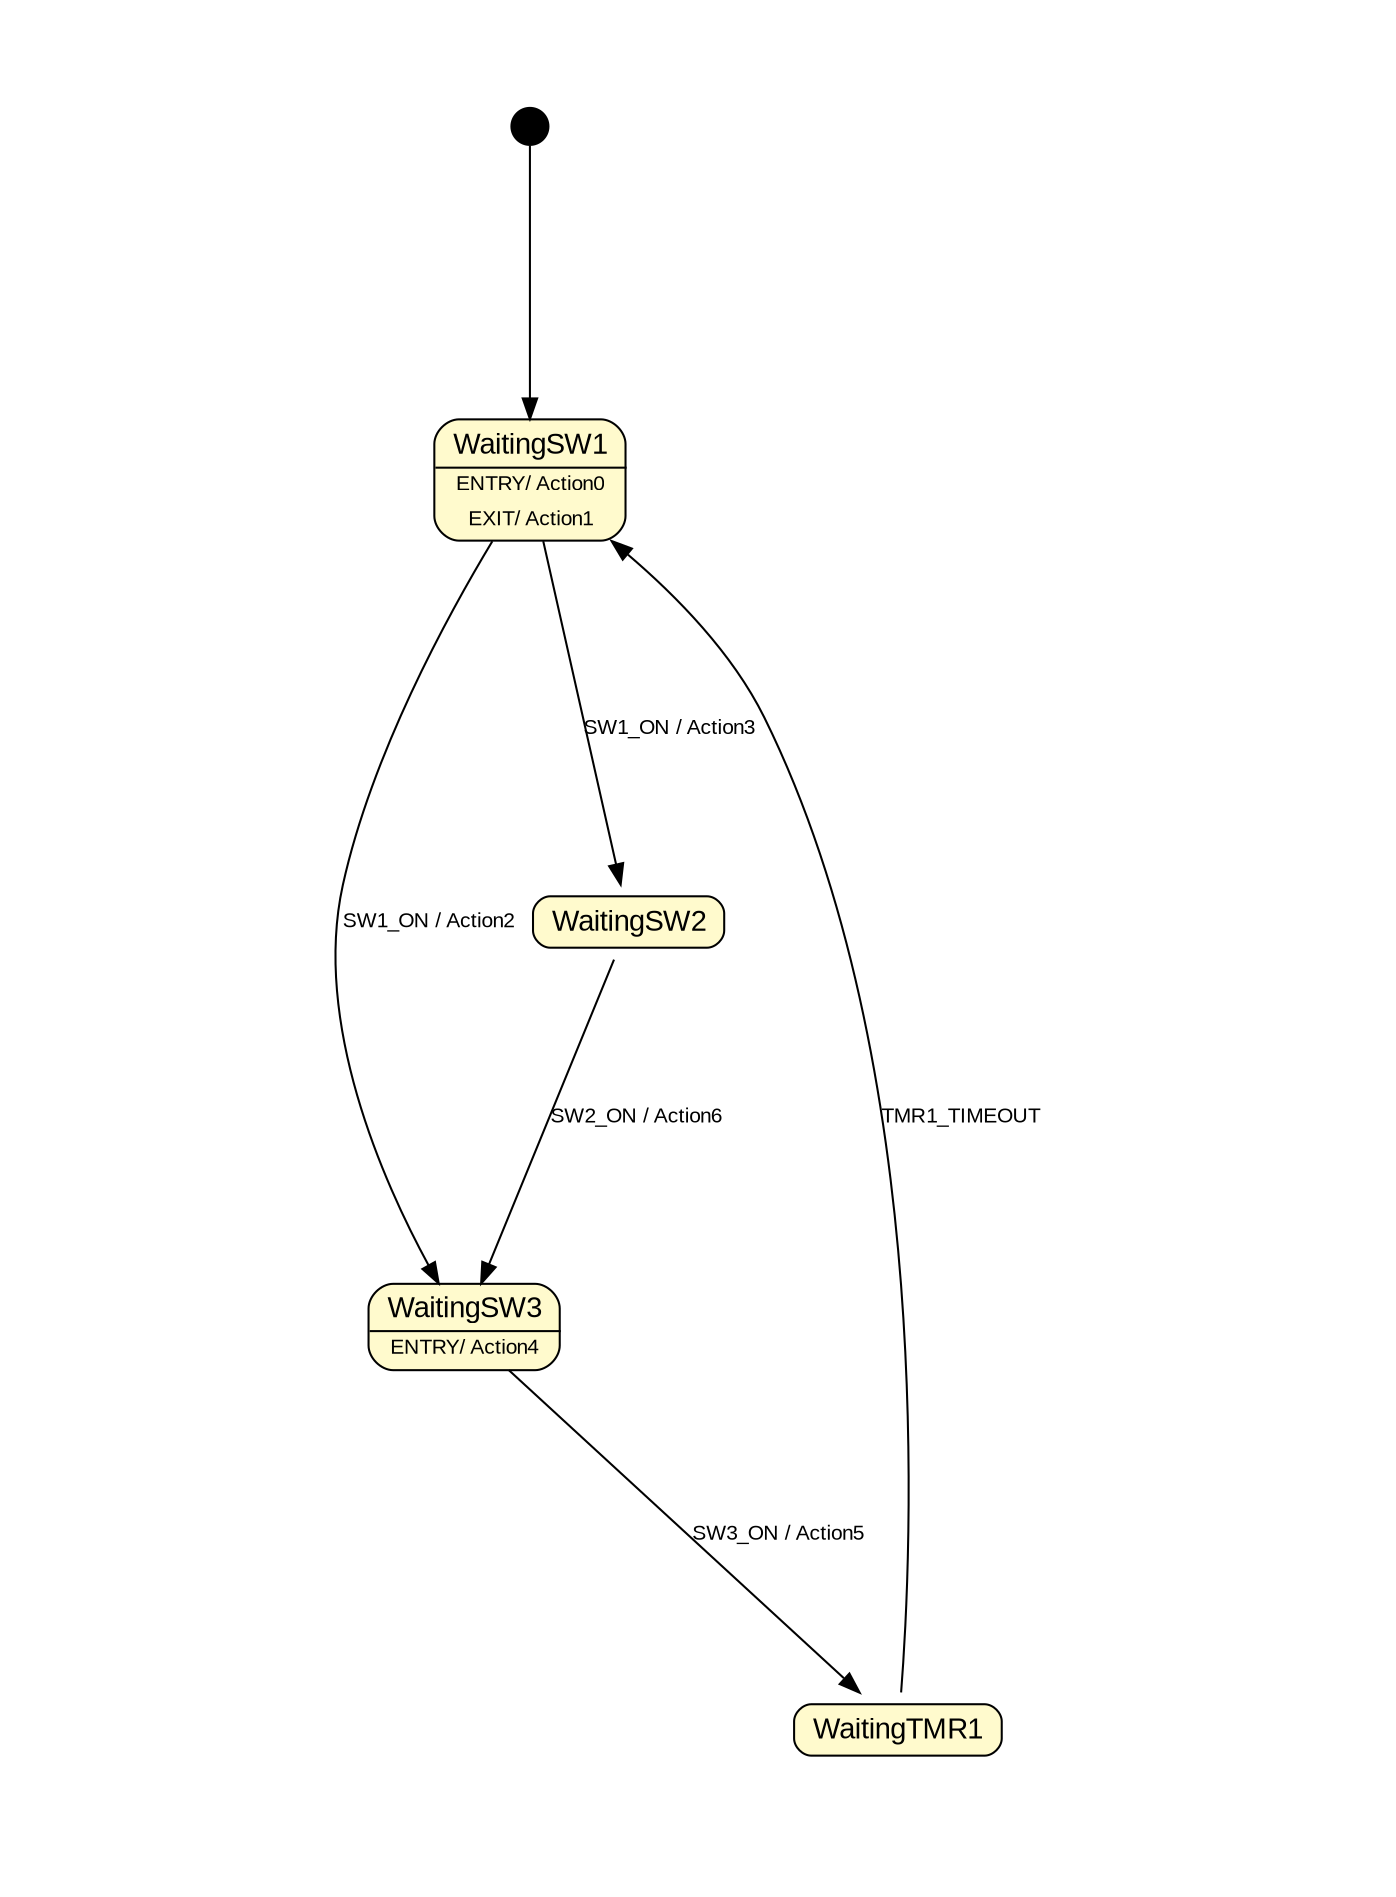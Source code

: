 digraph {
    ratio = "fill"
    size = "8.3,11.7!"
    margin = 0.5
    fontname = "arial"
    fontsize = 10

    node [
        fontname = "arial",
        fontsize = 14,
        shape = "none",
        margin = 0
    ]

    edge [
        fontname = "arial",
        fontsize = 10
    ]

    START [
        label= "",
        width = "0.25",
        height = "0.25",
        shape = "circle",
        style = "filled",
        fillcolor ="black"
    ]

    WaitingSW1 [
        label = <<table cellborder="0" style="rounded" bgcolor="lemonchiffon"><tr><td><font point-size="14"> WaitingSW1 </font></td></tr><hr/><tr><td><font point-size="10"> ENTRY/ Action0 </font></td></tr><tr><td><font point-size="10"> EXIT/ Action1 </font></td></tr></table>>
    ];

    WaitingSW3 [
        label = <<table cellborder="0" style="rounded" bgcolor="lemonchiffon"><tr><td><font point-size="14"> WaitingSW3 </font></td></tr><hr/><tr><td><font point-size="10"> ENTRY/ Action4 </font></td></tr></table>>
    ];

    WaitingSW2 [
        label = <<table cellborder="0" style="rounded" bgcolor="lemonchiffon"><tr><td><font point-size="14"> WaitingSW2 </font></td></tr></table>>
    ];

    WaitingTMR1 [
        label = <<table cellborder="0" style="rounded" bgcolor="lemonchiffon"><tr><td><font point-size="14"> WaitingTMR1 </font></td></tr></table>>
    ];


    START->WaitingSW1

    WaitingSW1->WaitingSW3 [
        label = "SW1_ON / Action2"
    ];
    WaitingSW1->WaitingSW2 [
        label = "SW1_ON / Action3"
    ];

    WaitingSW3->WaitingTMR1 [
        label = "SW3_ON / Action5"
    ];

    WaitingSW2->WaitingSW3 [
        label = "SW2_ON / Action6"
    ];

    WaitingTMR1->WaitingSW1 [
        label = "TMR1_TIMEOUT"
    ];

}
